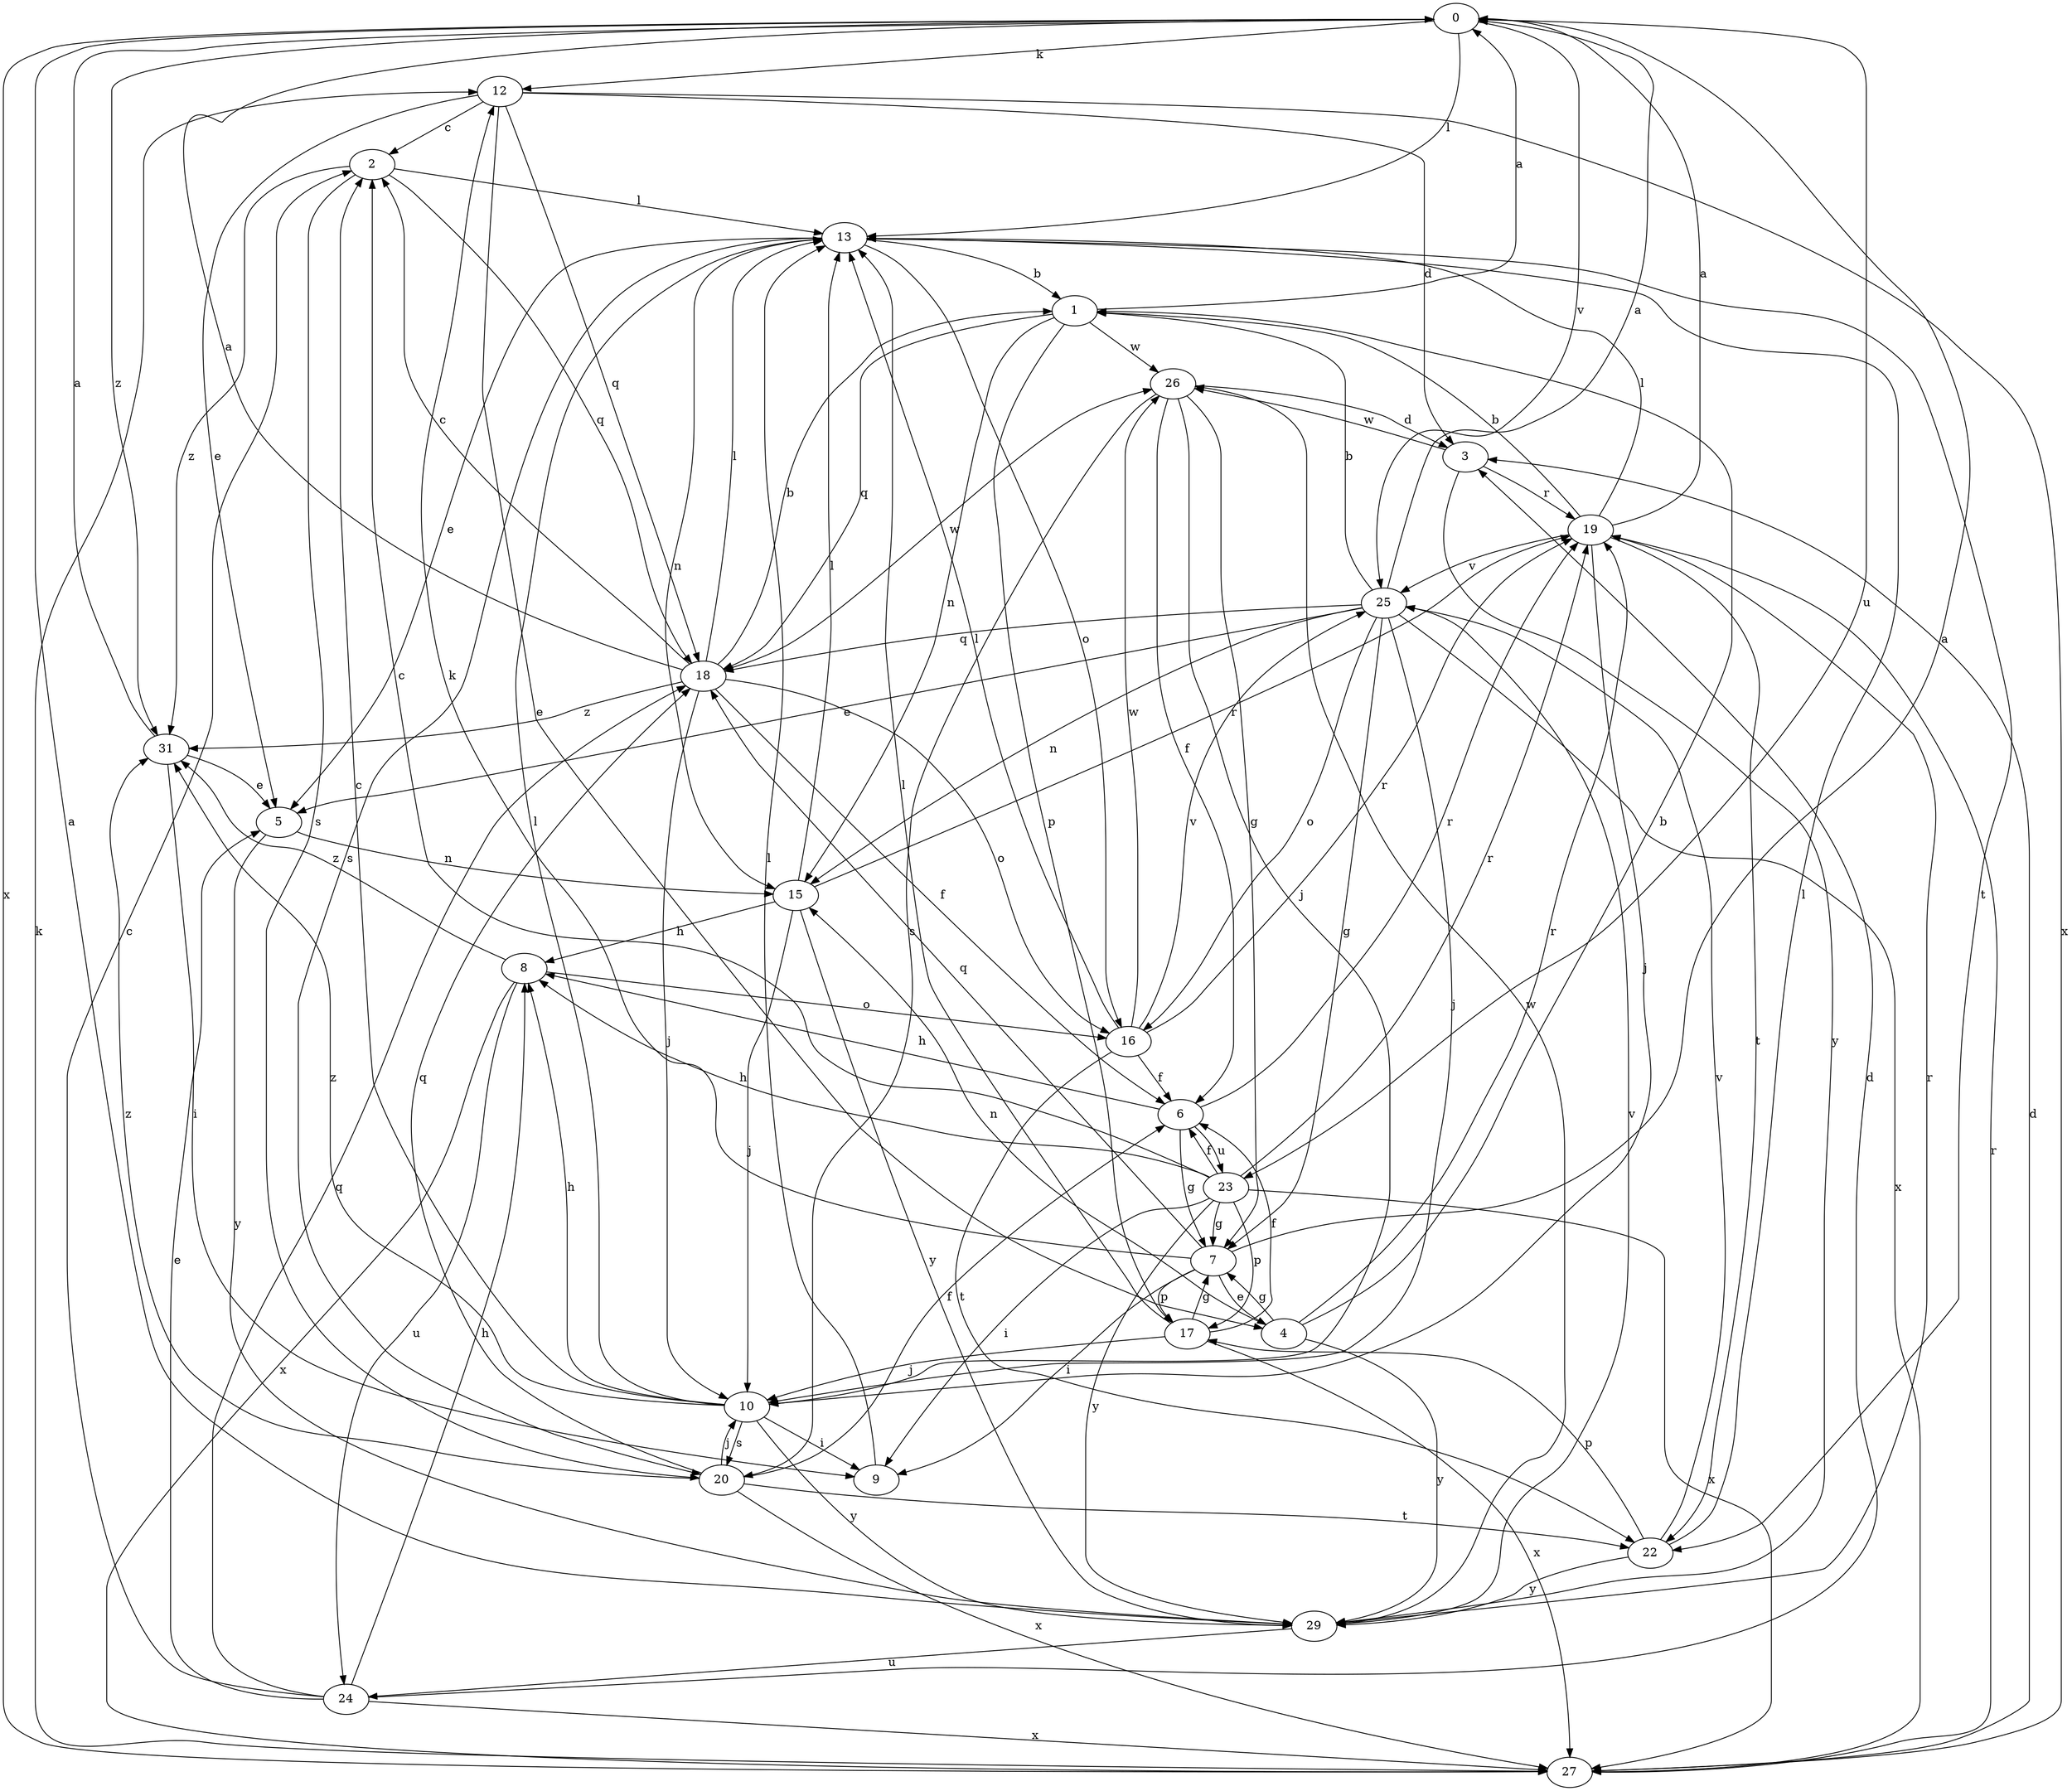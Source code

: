 strict digraph  {
0;
1;
2;
3;
4;
5;
6;
7;
8;
9;
10;
12;
13;
15;
16;
17;
18;
19;
20;
22;
23;
24;
25;
26;
27;
29;
31;
0 -> 12  [label=k];
0 -> 13  [label=l];
0 -> 23  [label=u];
0 -> 25  [label=v];
0 -> 27  [label=x];
0 -> 31  [label=z];
1 -> 0  [label=a];
1 -> 15  [label=n];
1 -> 17  [label=p];
1 -> 18  [label=q];
1 -> 26  [label=w];
2 -> 13  [label=l];
2 -> 18  [label=q];
2 -> 20  [label=s];
2 -> 31  [label=z];
3 -> 19  [label=r];
3 -> 26  [label=w];
3 -> 29  [label=y];
4 -> 1  [label=b];
4 -> 7  [label=g];
4 -> 15  [label=n];
4 -> 19  [label=r];
4 -> 29  [label=y];
5 -> 15  [label=n];
5 -> 29  [label=y];
6 -> 7  [label=g];
6 -> 8  [label=h];
6 -> 19  [label=r];
6 -> 23  [label=u];
7 -> 0  [label=a];
7 -> 4  [label=e];
7 -> 9  [label=i];
7 -> 12  [label=k];
7 -> 17  [label=p];
7 -> 18  [label=q];
8 -> 16  [label=o];
8 -> 24  [label=u];
8 -> 27  [label=x];
8 -> 31  [label=z];
9 -> 13  [label=l];
10 -> 2  [label=c];
10 -> 8  [label=h];
10 -> 9  [label=i];
10 -> 13  [label=l];
10 -> 20  [label=s];
10 -> 29  [label=y];
10 -> 31  [label=z];
12 -> 2  [label=c];
12 -> 3  [label=d];
12 -> 4  [label=e];
12 -> 5  [label=e];
12 -> 18  [label=q];
12 -> 27  [label=x];
13 -> 1  [label=b];
13 -> 5  [label=e];
13 -> 15  [label=n];
13 -> 16  [label=o];
13 -> 20  [label=s];
13 -> 22  [label=t];
15 -> 8  [label=h];
15 -> 10  [label=j];
15 -> 13  [label=l];
15 -> 19  [label=r];
15 -> 29  [label=y];
16 -> 6  [label=f];
16 -> 13  [label=l];
16 -> 19  [label=r];
16 -> 22  [label=t];
16 -> 25  [label=v];
16 -> 26  [label=w];
17 -> 6  [label=f];
17 -> 7  [label=g];
17 -> 10  [label=j];
17 -> 13  [label=l];
17 -> 27  [label=x];
18 -> 0  [label=a];
18 -> 1  [label=b];
18 -> 2  [label=c];
18 -> 6  [label=f];
18 -> 10  [label=j];
18 -> 13  [label=l];
18 -> 16  [label=o];
18 -> 26  [label=w];
18 -> 31  [label=z];
19 -> 0  [label=a];
19 -> 1  [label=b];
19 -> 10  [label=j];
19 -> 13  [label=l];
19 -> 22  [label=t];
19 -> 25  [label=v];
20 -> 6  [label=f];
20 -> 10  [label=j];
20 -> 18  [label=q];
20 -> 22  [label=t];
20 -> 27  [label=x];
20 -> 31  [label=z];
22 -> 13  [label=l];
22 -> 17  [label=p];
22 -> 25  [label=v];
22 -> 29  [label=y];
23 -> 2  [label=c];
23 -> 6  [label=f];
23 -> 7  [label=g];
23 -> 8  [label=h];
23 -> 9  [label=i];
23 -> 17  [label=p];
23 -> 19  [label=r];
23 -> 27  [label=x];
23 -> 29  [label=y];
24 -> 2  [label=c];
24 -> 3  [label=d];
24 -> 5  [label=e];
24 -> 8  [label=h];
24 -> 18  [label=q];
24 -> 27  [label=x];
25 -> 0  [label=a];
25 -> 1  [label=b];
25 -> 5  [label=e];
25 -> 7  [label=g];
25 -> 10  [label=j];
25 -> 15  [label=n];
25 -> 16  [label=o];
25 -> 18  [label=q];
25 -> 27  [label=x];
26 -> 3  [label=d];
26 -> 6  [label=f];
26 -> 7  [label=g];
26 -> 10  [label=j];
26 -> 20  [label=s];
27 -> 3  [label=d];
27 -> 12  [label=k];
27 -> 19  [label=r];
29 -> 0  [label=a];
29 -> 19  [label=r];
29 -> 24  [label=u];
29 -> 25  [label=v];
29 -> 26  [label=w];
31 -> 0  [label=a];
31 -> 5  [label=e];
31 -> 9  [label=i];
}
